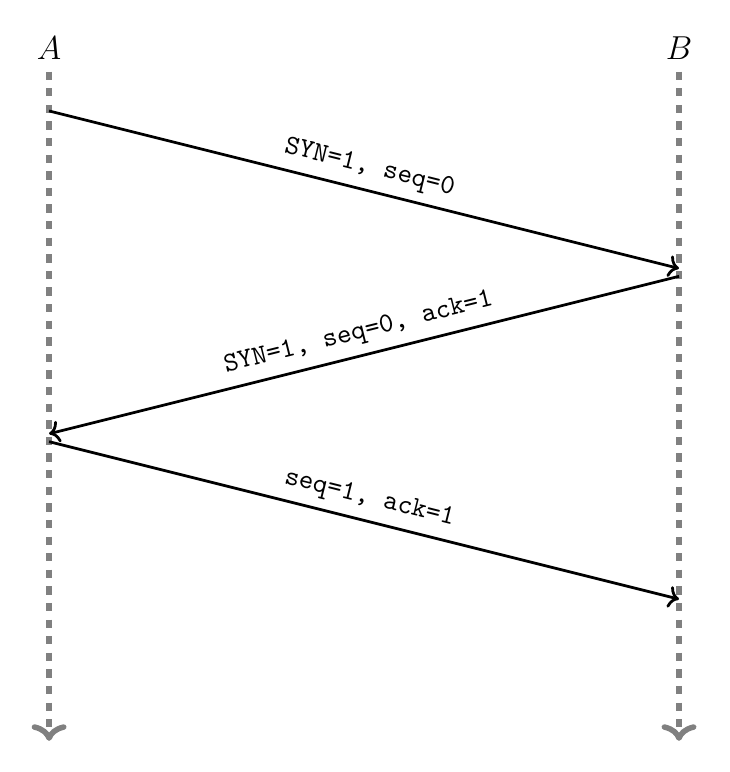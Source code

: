 
  \draw[->,dashed,line width=2,color=gray] (0,-0.5) node[above,color=black]{\large{$A$}} -- (0,-9);
  \draw[->,dashed,line width=2,color=gray] (8,-0.5) node[above,color=black]{\large{$B$}} -- (8,-9);
  \draw[->,line width=1,postaction={decorate}] (0,-1) --node[above,sloped]{\texttt{SYN=1, seq=0}} (8,-3);
  \draw[->,line width=1,postaction={decorate}] (8,-3.1) --node[above,sloped]{\texttt{SYN=1, seq=0, ack=1}} (0,-5.1);
  \draw[->,line width=1,postaction={decorate}] (0,-5.2) --node[above,sloped]{\texttt{seq=1, ack=1}} (8,-7.2);
%  \draw[->,line width=1,postaction={decorate}] (0,-7.5) --node[above,sloped]{\texttt{seq=2, 500B数据}} (8,-9.5);
%  \draw[->,line width=1,postaction={decorate}] (8,-9.7) --node[above,sloped]{\texttt{ACK=1, ack=502}} (0,-11.7);
